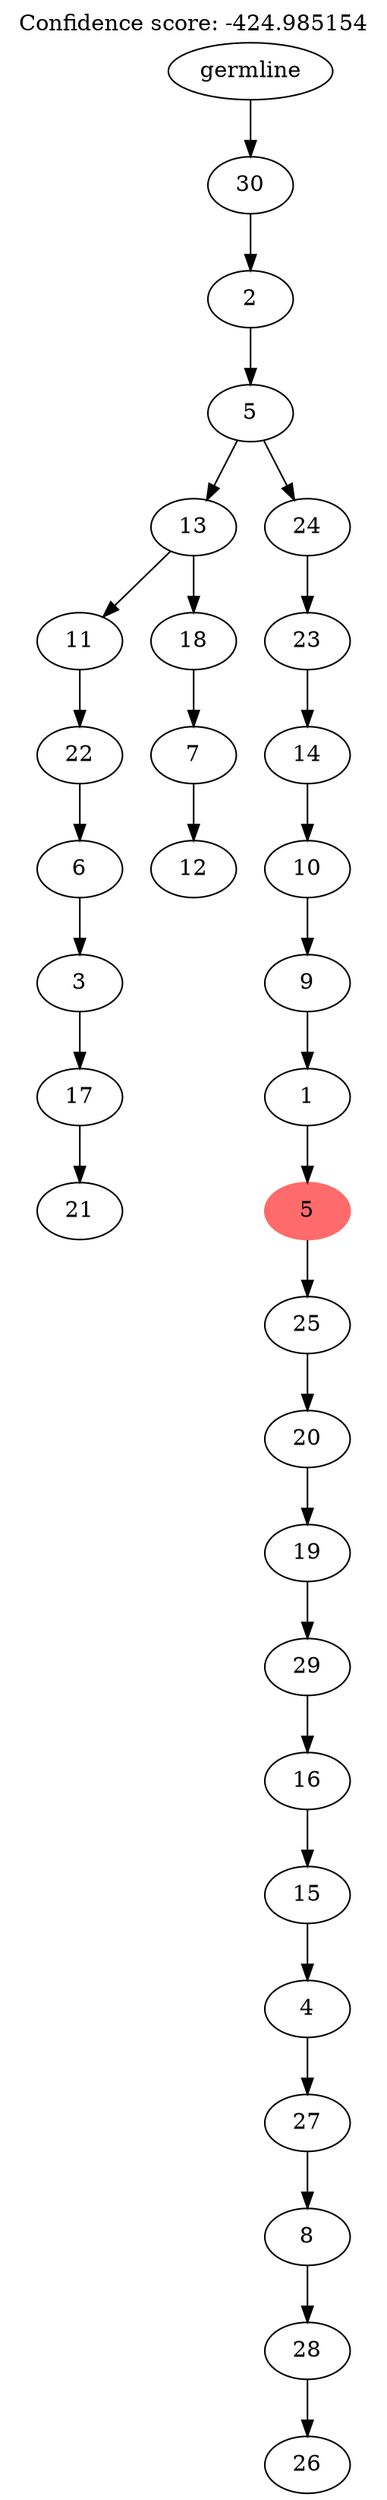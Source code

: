 digraph g {
	"30" -> "31";
	"31" [label="21"];
	"29" -> "30";
	"30" [label="17"];
	"28" -> "29";
	"29" [label="3"];
	"27" -> "28";
	"28" [label="6"];
	"26" -> "27";
	"27" [label="22"];
	"24" -> "25";
	"25" [label="12"];
	"23" -> "24";
	"24" [label="7"];
	"22" -> "23";
	"23" [label="18"];
	"22" -> "26";
	"26" [label="11"];
	"20" -> "21";
	"21" [label="26"];
	"19" -> "20";
	"20" [label="28"];
	"18" -> "19";
	"19" [label="8"];
	"17" -> "18";
	"18" [label="27"];
	"16" -> "17";
	"17" [label="4"];
	"15" -> "16";
	"16" [label="15"];
	"14" -> "15";
	"15" [label="16"];
	"13" -> "14";
	"14" [label="29"];
	"12" -> "13";
	"13" [label="19"];
	"11" -> "12";
	"12" [label="20"];
	"10" -> "11";
	"11" [label="25"];
	"9" -> "10";
	"10" [color=indianred1, style=filled, label="5"];
	"8" -> "9";
	"9" [label="1"];
	"7" -> "8";
	"8" [label="9"];
	"6" -> "7";
	"7" [label="10"];
	"5" -> "6";
	"6" [label="14"];
	"4" -> "5";
	"5" [label="23"];
	"3" -> "4";
	"4" [label="24"];
	"3" -> "22";
	"22" [label="13"];
	"2" -> "3";
	"3" [label="5"];
	"1" -> "2";
	"2" [label="2"];
	"0" -> "1";
	"1" [label="30"];
	"0" [label="germline"];
	labelloc="t";
	label="Confidence score: -424.985154";
}
